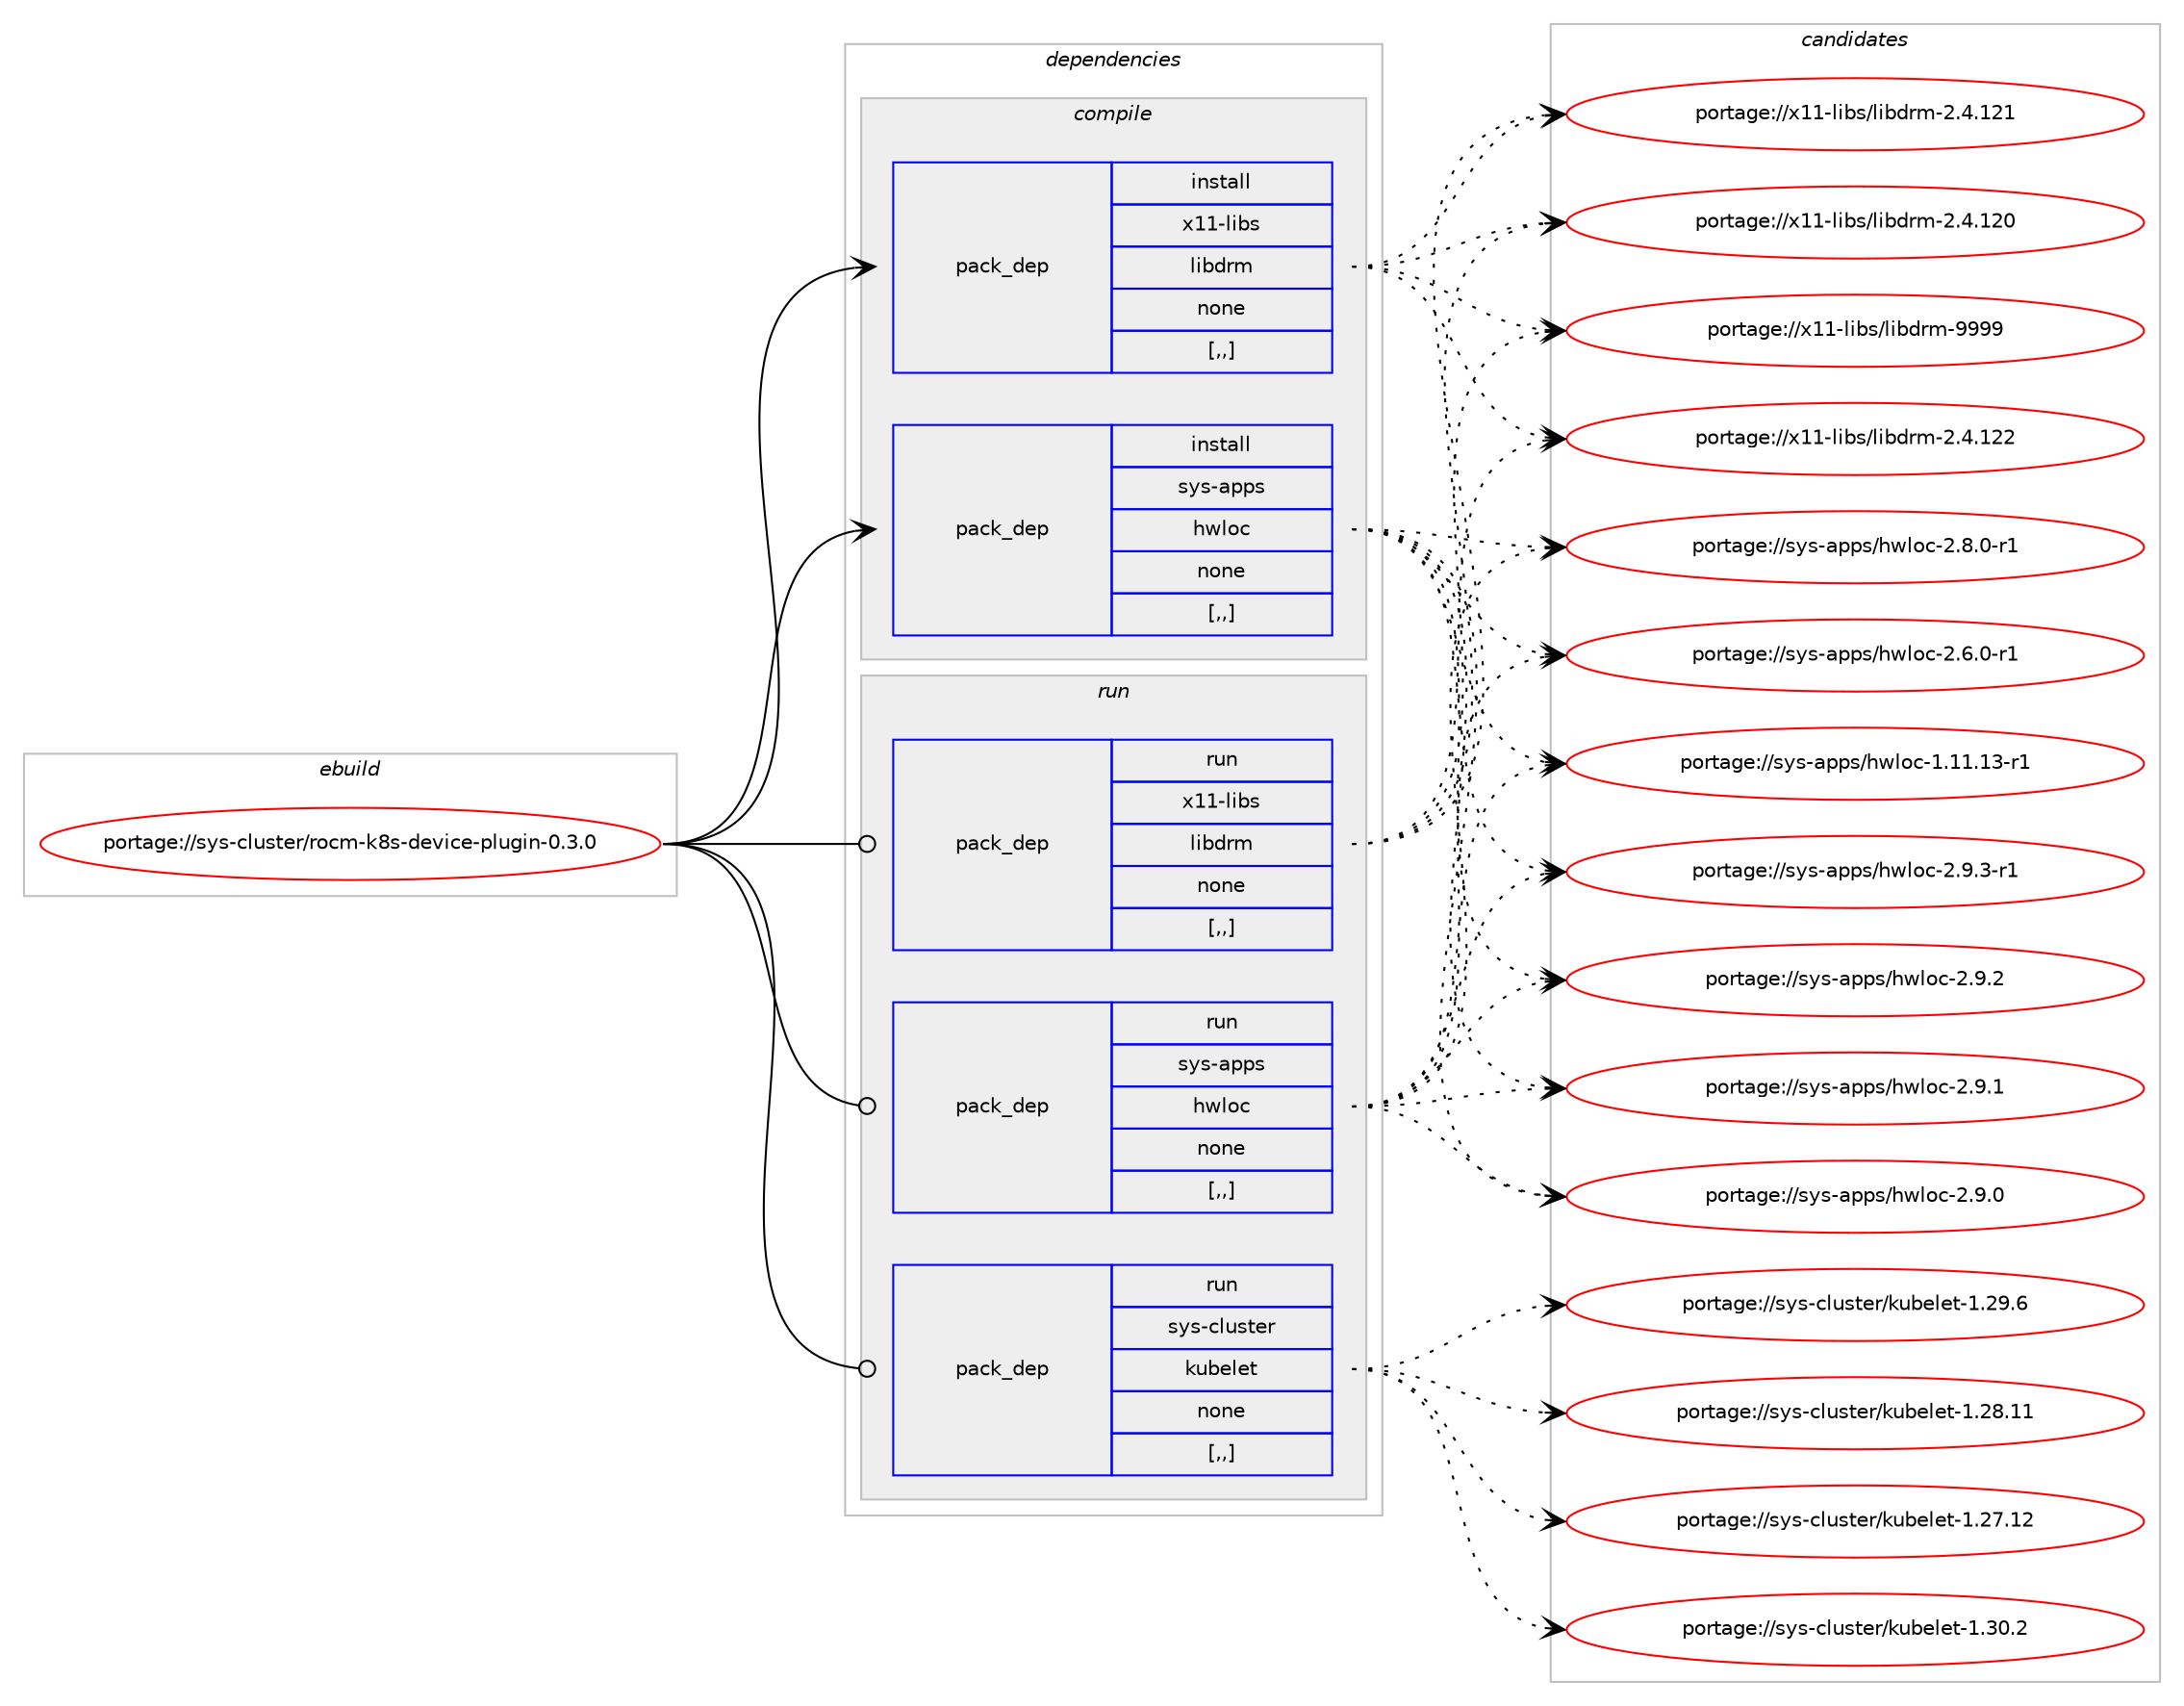 digraph prolog {

# *************
# Graph options
# *************

newrank=true;
concentrate=true;
compound=true;
graph [rankdir=LR,fontname=Helvetica,fontsize=10,ranksep=1.5];#, ranksep=2.5, nodesep=0.2];
edge  [arrowhead=vee];
node  [fontname=Helvetica,fontsize=10];

# **********
# The ebuild
# **********

subgraph cluster_leftcol {
color=gray;
rank=same;
label=<<i>ebuild</i>>;
id [label="portage://sys-cluster/rocm-k8s-device-plugin-0.3.0", color=red, width=4, href="../sys-cluster/rocm-k8s-device-plugin-0.3.0.svg"];
}

# ****************
# The dependencies
# ****************

subgraph cluster_midcol {
color=gray;
label=<<i>dependencies</i>>;
subgraph cluster_compile {
fillcolor="#eeeeee";
style=filled;
label=<<i>compile</i>>;
subgraph pack311944 {
dependency428920 [label=<<TABLE BORDER="0" CELLBORDER="1" CELLSPACING="0" CELLPADDING="4" WIDTH="220"><TR><TD ROWSPAN="6" CELLPADDING="30">pack_dep</TD></TR><TR><TD WIDTH="110">install</TD></TR><TR><TD>sys-apps</TD></TR><TR><TD>hwloc</TD></TR><TR><TD>none</TD></TR><TR><TD>[,,]</TD></TR></TABLE>>, shape=none, color=blue];
}
id:e -> dependency428920:w [weight=20,style="solid",arrowhead="vee"];
subgraph pack311945 {
dependency428921 [label=<<TABLE BORDER="0" CELLBORDER="1" CELLSPACING="0" CELLPADDING="4" WIDTH="220"><TR><TD ROWSPAN="6" CELLPADDING="30">pack_dep</TD></TR><TR><TD WIDTH="110">install</TD></TR><TR><TD>x11-libs</TD></TR><TR><TD>libdrm</TD></TR><TR><TD>none</TD></TR><TR><TD>[,,]</TD></TR></TABLE>>, shape=none, color=blue];
}
id:e -> dependency428921:w [weight=20,style="solid",arrowhead="vee"];
}
subgraph cluster_compileandrun {
fillcolor="#eeeeee";
style=filled;
label=<<i>compile and run</i>>;
}
subgraph cluster_run {
fillcolor="#eeeeee";
style=filled;
label=<<i>run</i>>;
subgraph pack311946 {
dependency428922 [label=<<TABLE BORDER="0" CELLBORDER="1" CELLSPACING="0" CELLPADDING="4" WIDTH="220"><TR><TD ROWSPAN="6" CELLPADDING="30">pack_dep</TD></TR><TR><TD WIDTH="110">run</TD></TR><TR><TD>sys-apps</TD></TR><TR><TD>hwloc</TD></TR><TR><TD>none</TD></TR><TR><TD>[,,]</TD></TR></TABLE>>, shape=none, color=blue];
}
id:e -> dependency428922:w [weight=20,style="solid",arrowhead="odot"];
subgraph pack311947 {
dependency428923 [label=<<TABLE BORDER="0" CELLBORDER="1" CELLSPACING="0" CELLPADDING="4" WIDTH="220"><TR><TD ROWSPAN="6" CELLPADDING="30">pack_dep</TD></TR><TR><TD WIDTH="110">run</TD></TR><TR><TD>sys-cluster</TD></TR><TR><TD>kubelet</TD></TR><TR><TD>none</TD></TR><TR><TD>[,,]</TD></TR></TABLE>>, shape=none, color=blue];
}
id:e -> dependency428923:w [weight=20,style="solid",arrowhead="odot"];
subgraph pack311948 {
dependency428924 [label=<<TABLE BORDER="0" CELLBORDER="1" CELLSPACING="0" CELLPADDING="4" WIDTH="220"><TR><TD ROWSPAN="6" CELLPADDING="30">pack_dep</TD></TR><TR><TD WIDTH="110">run</TD></TR><TR><TD>x11-libs</TD></TR><TR><TD>libdrm</TD></TR><TR><TD>none</TD></TR><TR><TD>[,,]</TD></TR></TABLE>>, shape=none, color=blue];
}
id:e -> dependency428924:w [weight=20,style="solid",arrowhead="odot"];
}
}

# **************
# The candidates
# **************

subgraph cluster_choices {
rank=same;
color=gray;
label=<<i>candidates</i>>;

subgraph choice311944 {
color=black;
nodesep=1;
choice115121115459711211211547104119108111994550465746514511449 [label="portage://sys-apps/hwloc-2.9.3-r1", color=red, width=4,href="../sys-apps/hwloc-2.9.3-r1.svg"];
choice11512111545971121121154710411910811199455046574650 [label="portage://sys-apps/hwloc-2.9.2", color=red, width=4,href="../sys-apps/hwloc-2.9.2.svg"];
choice11512111545971121121154710411910811199455046574649 [label="portage://sys-apps/hwloc-2.9.1", color=red, width=4,href="../sys-apps/hwloc-2.9.1.svg"];
choice11512111545971121121154710411910811199455046574648 [label="portage://sys-apps/hwloc-2.9.0", color=red, width=4,href="../sys-apps/hwloc-2.9.0.svg"];
choice115121115459711211211547104119108111994550465646484511449 [label="portage://sys-apps/hwloc-2.8.0-r1", color=red, width=4,href="../sys-apps/hwloc-2.8.0-r1.svg"];
choice115121115459711211211547104119108111994550465446484511449 [label="portage://sys-apps/hwloc-2.6.0-r1", color=red, width=4,href="../sys-apps/hwloc-2.6.0-r1.svg"];
choice1151211154597112112115471041191081119945494649494649514511449 [label="portage://sys-apps/hwloc-1.11.13-r1", color=red, width=4,href="../sys-apps/hwloc-1.11.13-r1.svg"];
dependency428920:e -> choice115121115459711211211547104119108111994550465746514511449:w [style=dotted,weight="100"];
dependency428920:e -> choice11512111545971121121154710411910811199455046574650:w [style=dotted,weight="100"];
dependency428920:e -> choice11512111545971121121154710411910811199455046574649:w [style=dotted,weight="100"];
dependency428920:e -> choice11512111545971121121154710411910811199455046574648:w [style=dotted,weight="100"];
dependency428920:e -> choice115121115459711211211547104119108111994550465646484511449:w [style=dotted,weight="100"];
dependency428920:e -> choice115121115459711211211547104119108111994550465446484511449:w [style=dotted,weight="100"];
dependency428920:e -> choice1151211154597112112115471041191081119945494649494649514511449:w [style=dotted,weight="100"];
}
subgraph choice311945 {
color=black;
nodesep=1;
choice1204949451081059811547108105981001141094557575757 [label="portage://x11-libs/libdrm-9999", color=red, width=4,href="../x11-libs/libdrm-9999.svg"];
choice1204949451081059811547108105981001141094550465246495050 [label="portage://x11-libs/libdrm-2.4.122", color=red, width=4,href="../x11-libs/libdrm-2.4.122.svg"];
choice1204949451081059811547108105981001141094550465246495049 [label="portage://x11-libs/libdrm-2.4.121", color=red, width=4,href="../x11-libs/libdrm-2.4.121.svg"];
choice1204949451081059811547108105981001141094550465246495048 [label="portage://x11-libs/libdrm-2.4.120", color=red, width=4,href="../x11-libs/libdrm-2.4.120.svg"];
dependency428921:e -> choice1204949451081059811547108105981001141094557575757:w [style=dotted,weight="100"];
dependency428921:e -> choice1204949451081059811547108105981001141094550465246495050:w [style=dotted,weight="100"];
dependency428921:e -> choice1204949451081059811547108105981001141094550465246495049:w [style=dotted,weight="100"];
dependency428921:e -> choice1204949451081059811547108105981001141094550465246495048:w [style=dotted,weight="100"];
}
subgraph choice311946 {
color=black;
nodesep=1;
choice115121115459711211211547104119108111994550465746514511449 [label="portage://sys-apps/hwloc-2.9.3-r1", color=red, width=4,href="../sys-apps/hwloc-2.9.3-r1.svg"];
choice11512111545971121121154710411910811199455046574650 [label="portage://sys-apps/hwloc-2.9.2", color=red, width=4,href="../sys-apps/hwloc-2.9.2.svg"];
choice11512111545971121121154710411910811199455046574649 [label="portage://sys-apps/hwloc-2.9.1", color=red, width=4,href="../sys-apps/hwloc-2.9.1.svg"];
choice11512111545971121121154710411910811199455046574648 [label="portage://sys-apps/hwloc-2.9.0", color=red, width=4,href="../sys-apps/hwloc-2.9.0.svg"];
choice115121115459711211211547104119108111994550465646484511449 [label="portage://sys-apps/hwloc-2.8.0-r1", color=red, width=4,href="../sys-apps/hwloc-2.8.0-r1.svg"];
choice115121115459711211211547104119108111994550465446484511449 [label="portage://sys-apps/hwloc-2.6.0-r1", color=red, width=4,href="../sys-apps/hwloc-2.6.0-r1.svg"];
choice1151211154597112112115471041191081119945494649494649514511449 [label="portage://sys-apps/hwloc-1.11.13-r1", color=red, width=4,href="../sys-apps/hwloc-1.11.13-r1.svg"];
dependency428922:e -> choice115121115459711211211547104119108111994550465746514511449:w [style=dotted,weight="100"];
dependency428922:e -> choice11512111545971121121154710411910811199455046574650:w [style=dotted,weight="100"];
dependency428922:e -> choice11512111545971121121154710411910811199455046574649:w [style=dotted,weight="100"];
dependency428922:e -> choice11512111545971121121154710411910811199455046574648:w [style=dotted,weight="100"];
dependency428922:e -> choice115121115459711211211547104119108111994550465646484511449:w [style=dotted,weight="100"];
dependency428922:e -> choice115121115459711211211547104119108111994550465446484511449:w [style=dotted,weight="100"];
dependency428922:e -> choice1151211154597112112115471041191081119945494649494649514511449:w [style=dotted,weight="100"];
}
subgraph choice311947 {
color=black;
nodesep=1;
choice1151211154599108117115116101114471071179810110810111645494651484650 [label="portage://sys-cluster/kubelet-1.30.2", color=red, width=4,href="../sys-cluster/kubelet-1.30.2.svg"];
choice1151211154599108117115116101114471071179810110810111645494650574654 [label="portage://sys-cluster/kubelet-1.29.6", color=red, width=4,href="../sys-cluster/kubelet-1.29.6.svg"];
choice115121115459910811711511610111447107117981011081011164549465056464949 [label="portage://sys-cluster/kubelet-1.28.11", color=red, width=4,href="../sys-cluster/kubelet-1.28.11.svg"];
choice115121115459910811711511610111447107117981011081011164549465055464950 [label="portage://sys-cluster/kubelet-1.27.12", color=red, width=4,href="../sys-cluster/kubelet-1.27.12.svg"];
dependency428923:e -> choice1151211154599108117115116101114471071179810110810111645494651484650:w [style=dotted,weight="100"];
dependency428923:e -> choice1151211154599108117115116101114471071179810110810111645494650574654:w [style=dotted,weight="100"];
dependency428923:e -> choice115121115459910811711511610111447107117981011081011164549465056464949:w [style=dotted,weight="100"];
dependency428923:e -> choice115121115459910811711511610111447107117981011081011164549465055464950:w [style=dotted,weight="100"];
}
subgraph choice311948 {
color=black;
nodesep=1;
choice1204949451081059811547108105981001141094557575757 [label="portage://x11-libs/libdrm-9999", color=red, width=4,href="../x11-libs/libdrm-9999.svg"];
choice1204949451081059811547108105981001141094550465246495050 [label="portage://x11-libs/libdrm-2.4.122", color=red, width=4,href="../x11-libs/libdrm-2.4.122.svg"];
choice1204949451081059811547108105981001141094550465246495049 [label="portage://x11-libs/libdrm-2.4.121", color=red, width=4,href="../x11-libs/libdrm-2.4.121.svg"];
choice1204949451081059811547108105981001141094550465246495048 [label="portage://x11-libs/libdrm-2.4.120", color=red, width=4,href="../x11-libs/libdrm-2.4.120.svg"];
dependency428924:e -> choice1204949451081059811547108105981001141094557575757:w [style=dotted,weight="100"];
dependency428924:e -> choice1204949451081059811547108105981001141094550465246495050:w [style=dotted,weight="100"];
dependency428924:e -> choice1204949451081059811547108105981001141094550465246495049:w [style=dotted,weight="100"];
dependency428924:e -> choice1204949451081059811547108105981001141094550465246495048:w [style=dotted,weight="100"];
}
}

}
